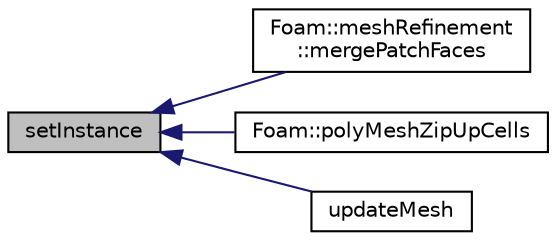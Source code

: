 digraph "setInstance"
{
  bgcolor="transparent";
  edge [fontname="Helvetica",fontsize="10",labelfontname="Helvetica",labelfontsize="10"];
  node [fontname="Helvetica",fontsize="10",shape=record];
  rankdir="LR";
  Node1 [label="setInstance",height=0.2,width=0.4,color="black", fillcolor="grey75", style="filled" fontcolor="black"];
  Node1 -> Node2 [dir="back",color="midnightblue",fontsize="10",style="solid",fontname="Helvetica"];
  Node2 [label="Foam::meshRefinement\l::mergePatchFaces",height=0.2,width=0.4,color="black",URL="$classFoam_1_1meshRefinement.html#a8a78f1f33f714c4c8ccc1f77423ec0a3",tooltip="Merge coplanar faces if sets are of size mergeSize. "];
  Node1 -> Node3 [dir="back",color="midnightblue",fontsize="10",style="solid",fontname="Helvetica"];
  Node3 [label="Foam::polyMeshZipUpCells",height=0.2,width=0.4,color="black",URL="$namespaceFoam.html#ab957fb2d74d8de84991a6246e876ecd2"];
  Node1 -> Node4 [dir="back",color="midnightblue",fontsize="10",style="solid",fontname="Helvetica"];
  Node4 [label="updateMesh",height=0.2,width=0.4,color="black",URL="$classFoam_1_1polyMesh.html#a9c8cde0b192708d622d874f8cc2df66d",tooltip="Update the mesh corresponding to given map. "];
}
